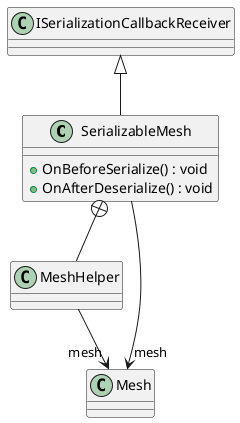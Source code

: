 @startuml
class SerializableMesh {
    + OnBeforeSerialize() : void
    + OnAfterDeserialize() : void
}
class MeshHelper {
}
ISerializationCallbackReceiver <|-- SerializableMesh
SerializableMesh --> "mesh" Mesh
SerializableMesh +-- MeshHelper
MeshHelper --> "mesh" Mesh
@enduml
